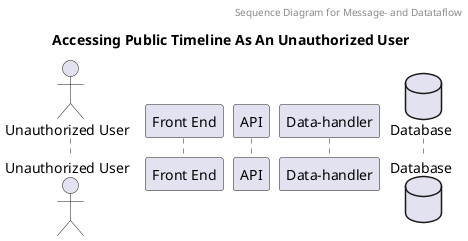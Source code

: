 @startuml

header Sequence Diagram for Message- and Datataflow
Title Accessing Public Timeline As An Unauthorized User


actor "Unauthorized User" as UnauthorizedUser
participant "Front End" as Fe
participant "API" as Api
participant "Data-handler" as Dh
database "Database" as Db 

@enduml